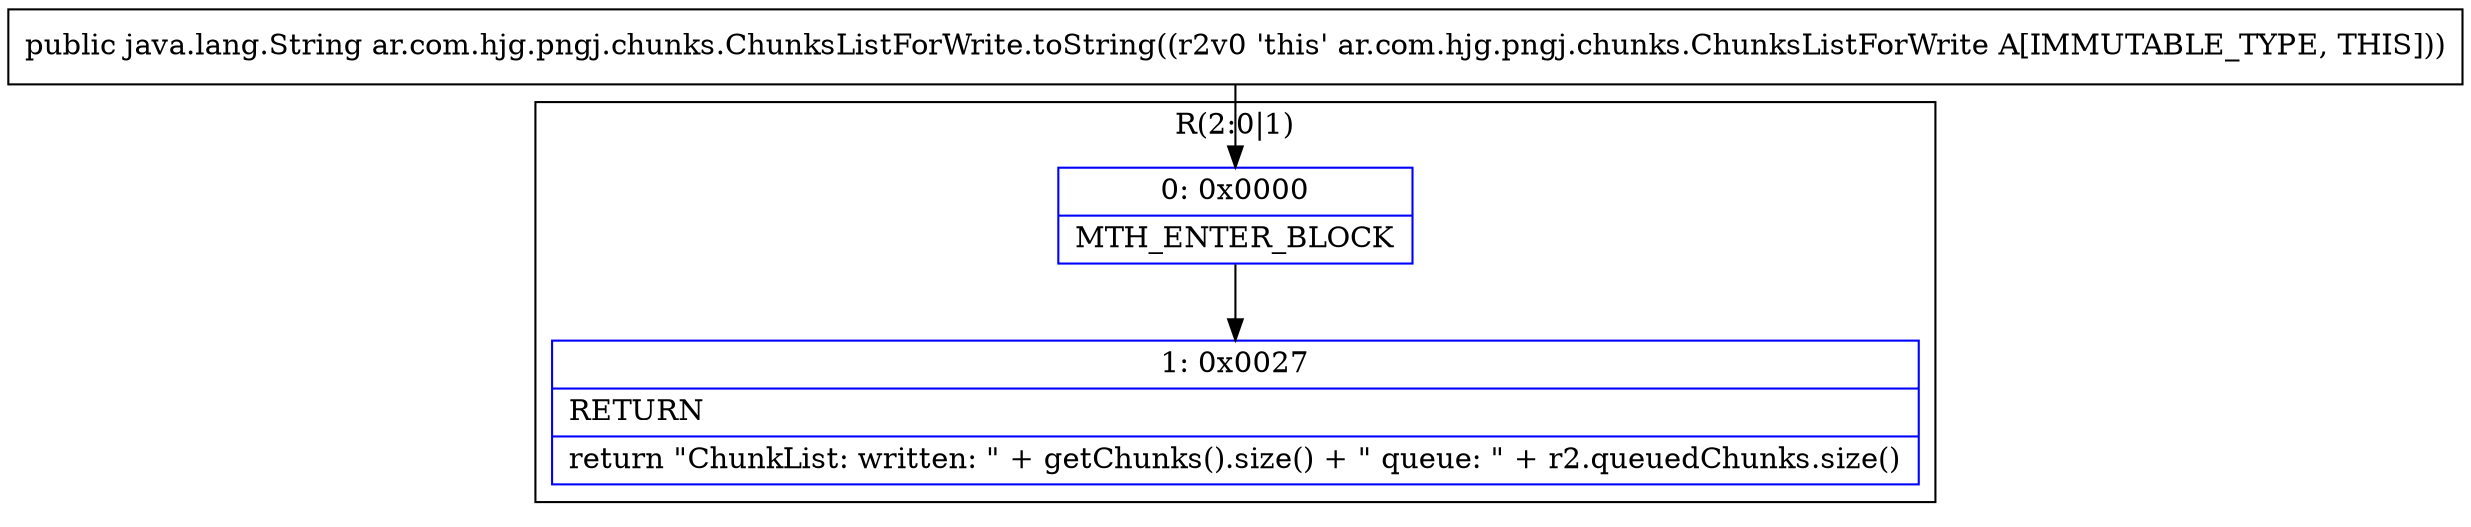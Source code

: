 digraph "CFG forar.com.hjg.pngj.chunks.ChunksListForWrite.toString()Ljava\/lang\/String;" {
subgraph cluster_Region_295043256 {
label = "R(2:0|1)";
node [shape=record,color=blue];
Node_0 [shape=record,label="{0\:\ 0x0000|MTH_ENTER_BLOCK\l}"];
Node_1 [shape=record,label="{1\:\ 0x0027|RETURN\l|return \"ChunkList: written: \" + getChunks().size() + \" queue: \" + r2.queuedChunks.size()\l}"];
}
MethodNode[shape=record,label="{public java.lang.String ar.com.hjg.pngj.chunks.ChunksListForWrite.toString((r2v0 'this' ar.com.hjg.pngj.chunks.ChunksListForWrite A[IMMUTABLE_TYPE, THIS])) }"];
MethodNode -> Node_0;
Node_0 -> Node_1;
}

